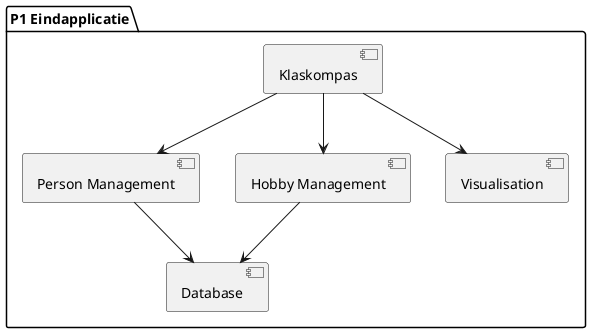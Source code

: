 
@startuml
package "P1 Eindapplicatie" {
  [Klaskompas] --> [Person Management]
  [Klaskompas] --> [Hobby Management]
  [Klaskompas] --> [Visualisation]
  [Person Management] --> [Database]
  [Hobby Management] --> [Database]
}
@enduml
